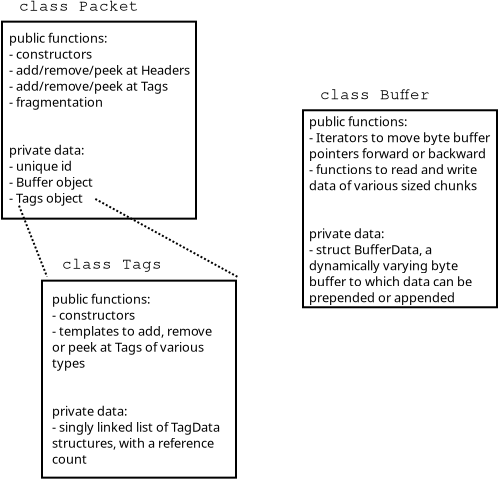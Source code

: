 <?xml version="1.0" encoding="UTF-8"?>
<dia:diagram xmlns:dia="http://www.lysator.liu.se/~alla/dia/">
  <dia:layer name="Background" visible="true">
    <dia:object type="Standard - Box" version="0" id="O0">
      <dia:attribute name="obj_pos">
        <dia:point val="2.4,1.95"/>
      </dia:attribute>
      <dia:attribute name="obj_bb">
        <dia:rectangle val="2.35,1.9;12.15,11.85"/>
      </dia:attribute>
      <dia:attribute name="elem_corner">
        <dia:point val="2.4,1.95"/>
      </dia:attribute>
      <dia:attribute name="elem_width">
        <dia:real val="9.7"/>
      </dia:attribute>
      <dia:attribute name="elem_height">
        <dia:real val="9.85"/>
      </dia:attribute>
      <dia:attribute name="show_background">
        <dia:boolean val="true"/>
      </dia:attribute>
    </dia:object>
    <dia:object type="Standard - Text" version="0" id="O1">
      <dia:attribute name="obj_pos">
        <dia:point val="2.75,3"/>
      </dia:attribute>
      <dia:attribute name="obj_bb">
        <dia:rectangle val="2.75,2.433;12.168,11.435"/>
      </dia:attribute>
      <dia:attribute name="text">
        <dia:composite type="text">
          <dia:attribute name="string">
            <dia:string>#public functions:
- constructors
- add/remove/peek at Headers
- add/remove/peek at Tags
- fragmentation


private data:
- unique id
- Buffer object
- Tags object#</dia:string>
          </dia:attribute>
          <dia:attribute name="font">
            <dia:font family="sans" style="0" name="Helvetica"/>
          </dia:attribute>
          <dia:attribute name="height">
            <dia:real val="0.8"/>
          </dia:attribute>
          <dia:attribute name="pos">
            <dia:point val="2.75,3"/>
          </dia:attribute>
          <dia:attribute name="color">
            <dia:color val="#000000"/>
          </dia:attribute>
          <dia:attribute name="alignment">
            <dia:enum val="0"/>
          </dia:attribute>
        </dia:composite>
      </dia:attribute>
    </dia:object>
    <dia:object type="Standard - Text" version="0" id="O2">
      <dia:attribute name="obj_pos">
        <dia:point val="3.25,1.4"/>
      </dia:attribute>
      <dia:attribute name="obj_bb">
        <dia:rectangle val="3.231,0.831;8.35,2.087"/>
      </dia:attribute>
      <dia:attribute name="text">
        <dia:composite type="text">
          <dia:attribute name="string">
            <dia:string>#class Packet#</dia:string>
          </dia:attribute>
          <dia:attribute name="font">
            <dia:font family="courier" style="0" name="Courier"/>
          </dia:attribute>
          <dia:attribute name="height">
            <dia:real val="1"/>
          </dia:attribute>
          <dia:attribute name="pos">
            <dia:point val="3.25,1.4"/>
          </dia:attribute>
          <dia:attribute name="color">
            <dia:color val="#000000"/>
          </dia:attribute>
          <dia:attribute name="alignment">
            <dia:enum val="0"/>
          </dia:attribute>
        </dia:composite>
      </dia:attribute>
    </dia:object>
    <dia:object type="Standard - Box" version="0" id="O3">
      <dia:attribute name="obj_pos">
        <dia:point val="4.4,14.9"/>
      </dia:attribute>
      <dia:attribute name="obj_bb">
        <dia:rectangle val="4.35,14.85;14.15,24.8"/>
      </dia:attribute>
      <dia:attribute name="elem_corner">
        <dia:point val="4.4,14.9"/>
      </dia:attribute>
      <dia:attribute name="elem_width">
        <dia:real val="9.7"/>
      </dia:attribute>
      <dia:attribute name="elem_height">
        <dia:real val="9.85"/>
      </dia:attribute>
      <dia:attribute name="show_background">
        <dia:boolean val="true"/>
      </dia:attribute>
    </dia:object>
    <dia:object type="Standard - Text" version="0" id="O4">
      <dia:attribute name="obj_pos">
        <dia:point val="4.9,16.05"/>
      </dia:attribute>
      <dia:attribute name="obj_bb">
        <dia:rectangle val="4.9,15.482;13.617,24.485"/>
      </dia:attribute>
      <dia:attribute name="text">
        <dia:composite type="text">
          <dia:attribute name="string">
            <dia:string>#public functions:
- constructors
- templates to add, remove
or peek at Tags of various
types


private data:
- singly linked list of TagData
structures, with a reference
count#</dia:string>
          </dia:attribute>
          <dia:attribute name="font">
            <dia:font family="sans" style="0" name="Helvetica"/>
          </dia:attribute>
          <dia:attribute name="height">
            <dia:real val="0.8"/>
          </dia:attribute>
          <dia:attribute name="pos">
            <dia:point val="4.9,16.05"/>
          </dia:attribute>
          <dia:attribute name="color">
            <dia:color val="#000000"/>
          </dia:attribute>
          <dia:attribute name="alignment">
            <dia:enum val="0"/>
          </dia:attribute>
        </dia:composite>
      </dia:attribute>
    </dia:object>
    <dia:object type="Standard - Text" version="0" id="O5">
      <dia:attribute name="obj_pos">
        <dia:point val="5.4,14.3"/>
      </dia:attribute>
      <dia:attribute name="obj_bb">
        <dia:rectangle val="5.4,13.731;9.569,14.988"/>
      </dia:attribute>
      <dia:attribute name="text">
        <dia:composite type="text">
          <dia:attribute name="string">
            <dia:string>#class Tags#</dia:string>
          </dia:attribute>
          <dia:attribute name="font">
            <dia:font family="courier" style="0" name="Courier"/>
          </dia:attribute>
          <dia:attribute name="height">
            <dia:real val="1"/>
          </dia:attribute>
          <dia:attribute name="pos">
            <dia:point val="5.4,14.3"/>
          </dia:attribute>
          <dia:attribute name="color">
            <dia:color val="#000000"/>
          </dia:attribute>
          <dia:attribute name="alignment">
            <dia:enum val="0"/>
          </dia:attribute>
        </dia:composite>
      </dia:attribute>
    </dia:object>
    <dia:object type="Standard - Line" version="0" id="O6">
      <dia:attribute name="obj_pos">
        <dia:point val="3.25,11.15"/>
      </dia:attribute>
      <dia:attribute name="obj_bb">
        <dia:rectangle val="3.185,11.085;4.715,14.765"/>
      </dia:attribute>
      <dia:attribute name="conn_endpoints">
        <dia:point val="3.25,11.15"/>
        <dia:point val="4.65,14.7"/>
      </dia:attribute>
      <dia:attribute name="numcp">
        <dia:int val="1"/>
      </dia:attribute>
      <dia:attribute name="line_style">
        <dia:enum val="4"/>
      </dia:attribute>
    </dia:object>
    <dia:object type="Standard - Line" version="0" id="O7">
      <dia:attribute name="obj_pos">
        <dia:point val="7.065,10.815"/>
      </dia:attribute>
      <dia:attribute name="obj_bb">
        <dia:rectangle val="6.997,10.747;14.318,14.818"/>
      </dia:attribute>
      <dia:attribute name="conn_endpoints">
        <dia:point val="7.065,10.815"/>
        <dia:point val="14.25,14.75"/>
      </dia:attribute>
      <dia:attribute name="numcp">
        <dia:int val="1"/>
      </dia:attribute>
      <dia:attribute name="line_style">
        <dia:enum val="4"/>
      </dia:attribute>
    </dia:object>
    <dia:object type="Standard - Box" version="0" id="O8">
      <dia:attribute name="obj_pos">
        <dia:point val="17.45,6.381"/>
      </dia:attribute>
      <dia:attribute name="obj_bb">
        <dia:rectangle val="17.4,6.331;27.2,16.281"/>
      </dia:attribute>
      <dia:attribute name="elem_corner">
        <dia:point val="17.45,6.381"/>
      </dia:attribute>
      <dia:attribute name="elem_width">
        <dia:real val="9.7"/>
      </dia:attribute>
      <dia:attribute name="elem_height">
        <dia:real val="9.85"/>
      </dia:attribute>
      <dia:attribute name="show_background">
        <dia:boolean val="true"/>
      </dia:attribute>
    </dia:object>
    <dia:object type="Standard - Text" version="0" id="O9">
      <dia:attribute name="obj_pos">
        <dia:point val="17.75,7.181"/>
      </dia:attribute>
      <dia:attribute name="obj_bb">
        <dia:rectangle val="17.75,6.614;27.017,16.416"/>
      </dia:attribute>
      <dia:attribute name="text">
        <dia:composite type="text">
          <dia:attribute name="string">
            <dia:string>#public functions:
- Iterators to move byte buffer
pointers forward or backward
- functions to read and write
data of various sized chunks


private data:
- struct BufferData, a 
dynamically varying byte
buffer to which data can be
prepended or appended#</dia:string>
          </dia:attribute>
          <dia:attribute name="font">
            <dia:font family="sans" style="0" name="Helvetica"/>
          </dia:attribute>
          <dia:attribute name="height">
            <dia:real val="0.8"/>
          </dia:attribute>
          <dia:attribute name="pos">
            <dia:point val="17.75,7.181"/>
          </dia:attribute>
          <dia:attribute name="color">
            <dia:color val="#000000"/>
          </dia:attribute>
          <dia:attribute name="alignment">
            <dia:enum val="0"/>
          </dia:attribute>
        </dia:composite>
      </dia:attribute>
    </dia:object>
    <dia:object type="Standard - Text" version="0" id="O10">
      <dia:attribute name="obj_pos">
        <dia:point val="18.3,5.831"/>
      </dia:attribute>
      <dia:attribute name="obj_bb">
        <dia:rectangle val="18.3,5.263;23.419,6.519"/>
      </dia:attribute>
      <dia:attribute name="text">
        <dia:composite type="text">
          <dia:attribute name="string">
            <dia:string>#class Buffer#</dia:string>
          </dia:attribute>
          <dia:attribute name="font">
            <dia:font family="courier" style="0" name="Courier"/>
          </dia:attribute>
          <dia:attribute name="height">
            <dia:real val="1"/>
          </dia:attribute>
          <dia:attribute name="pos">
            <dia:point val="18.3,5.831"/>
          </dia:attribute>
          <dia:attribute name="color">
            <dia:color val="#000000"/>
          </dia:attribute>
          <dia:attribute name="alignment">
            <dia:enum val="0"/>
          </dia:attribute>
        </dia:composite>
      </dia:attribute>
    </dia:object>
  </dia:layer>
</dia:diagram>

